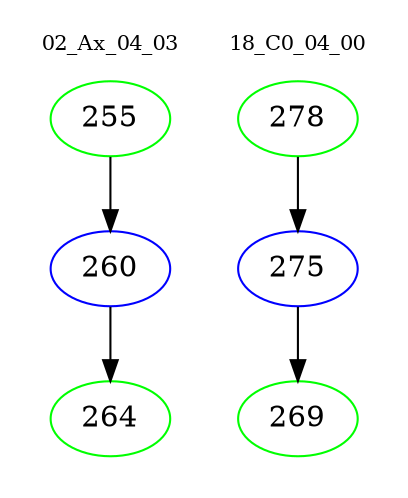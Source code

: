 digraph{
subgraph cluster_0 {
color = white
label = "02_Ax_04_03";
fontsize=10;
T0_255 [label="255", color="green"]
T0_255 -> T0_260 [color="black"]
T0_260 [label="260", color="blue"]
T0_260 -> T0_264 [color="black"]
T0_264 [label="264", color="green"]
}
subgraph cluster_1 {
color = white
label = "18_C0_04_00";
fontsize=10;
T1_278 [label="278", color="green"]
T1_278 -> T1_275 [color="black"]
T1_275 [label="275", color="blue"]
T1_275 -> T1_269 [color="black"]
T1_269 [label="269", color="green"]
}
}
